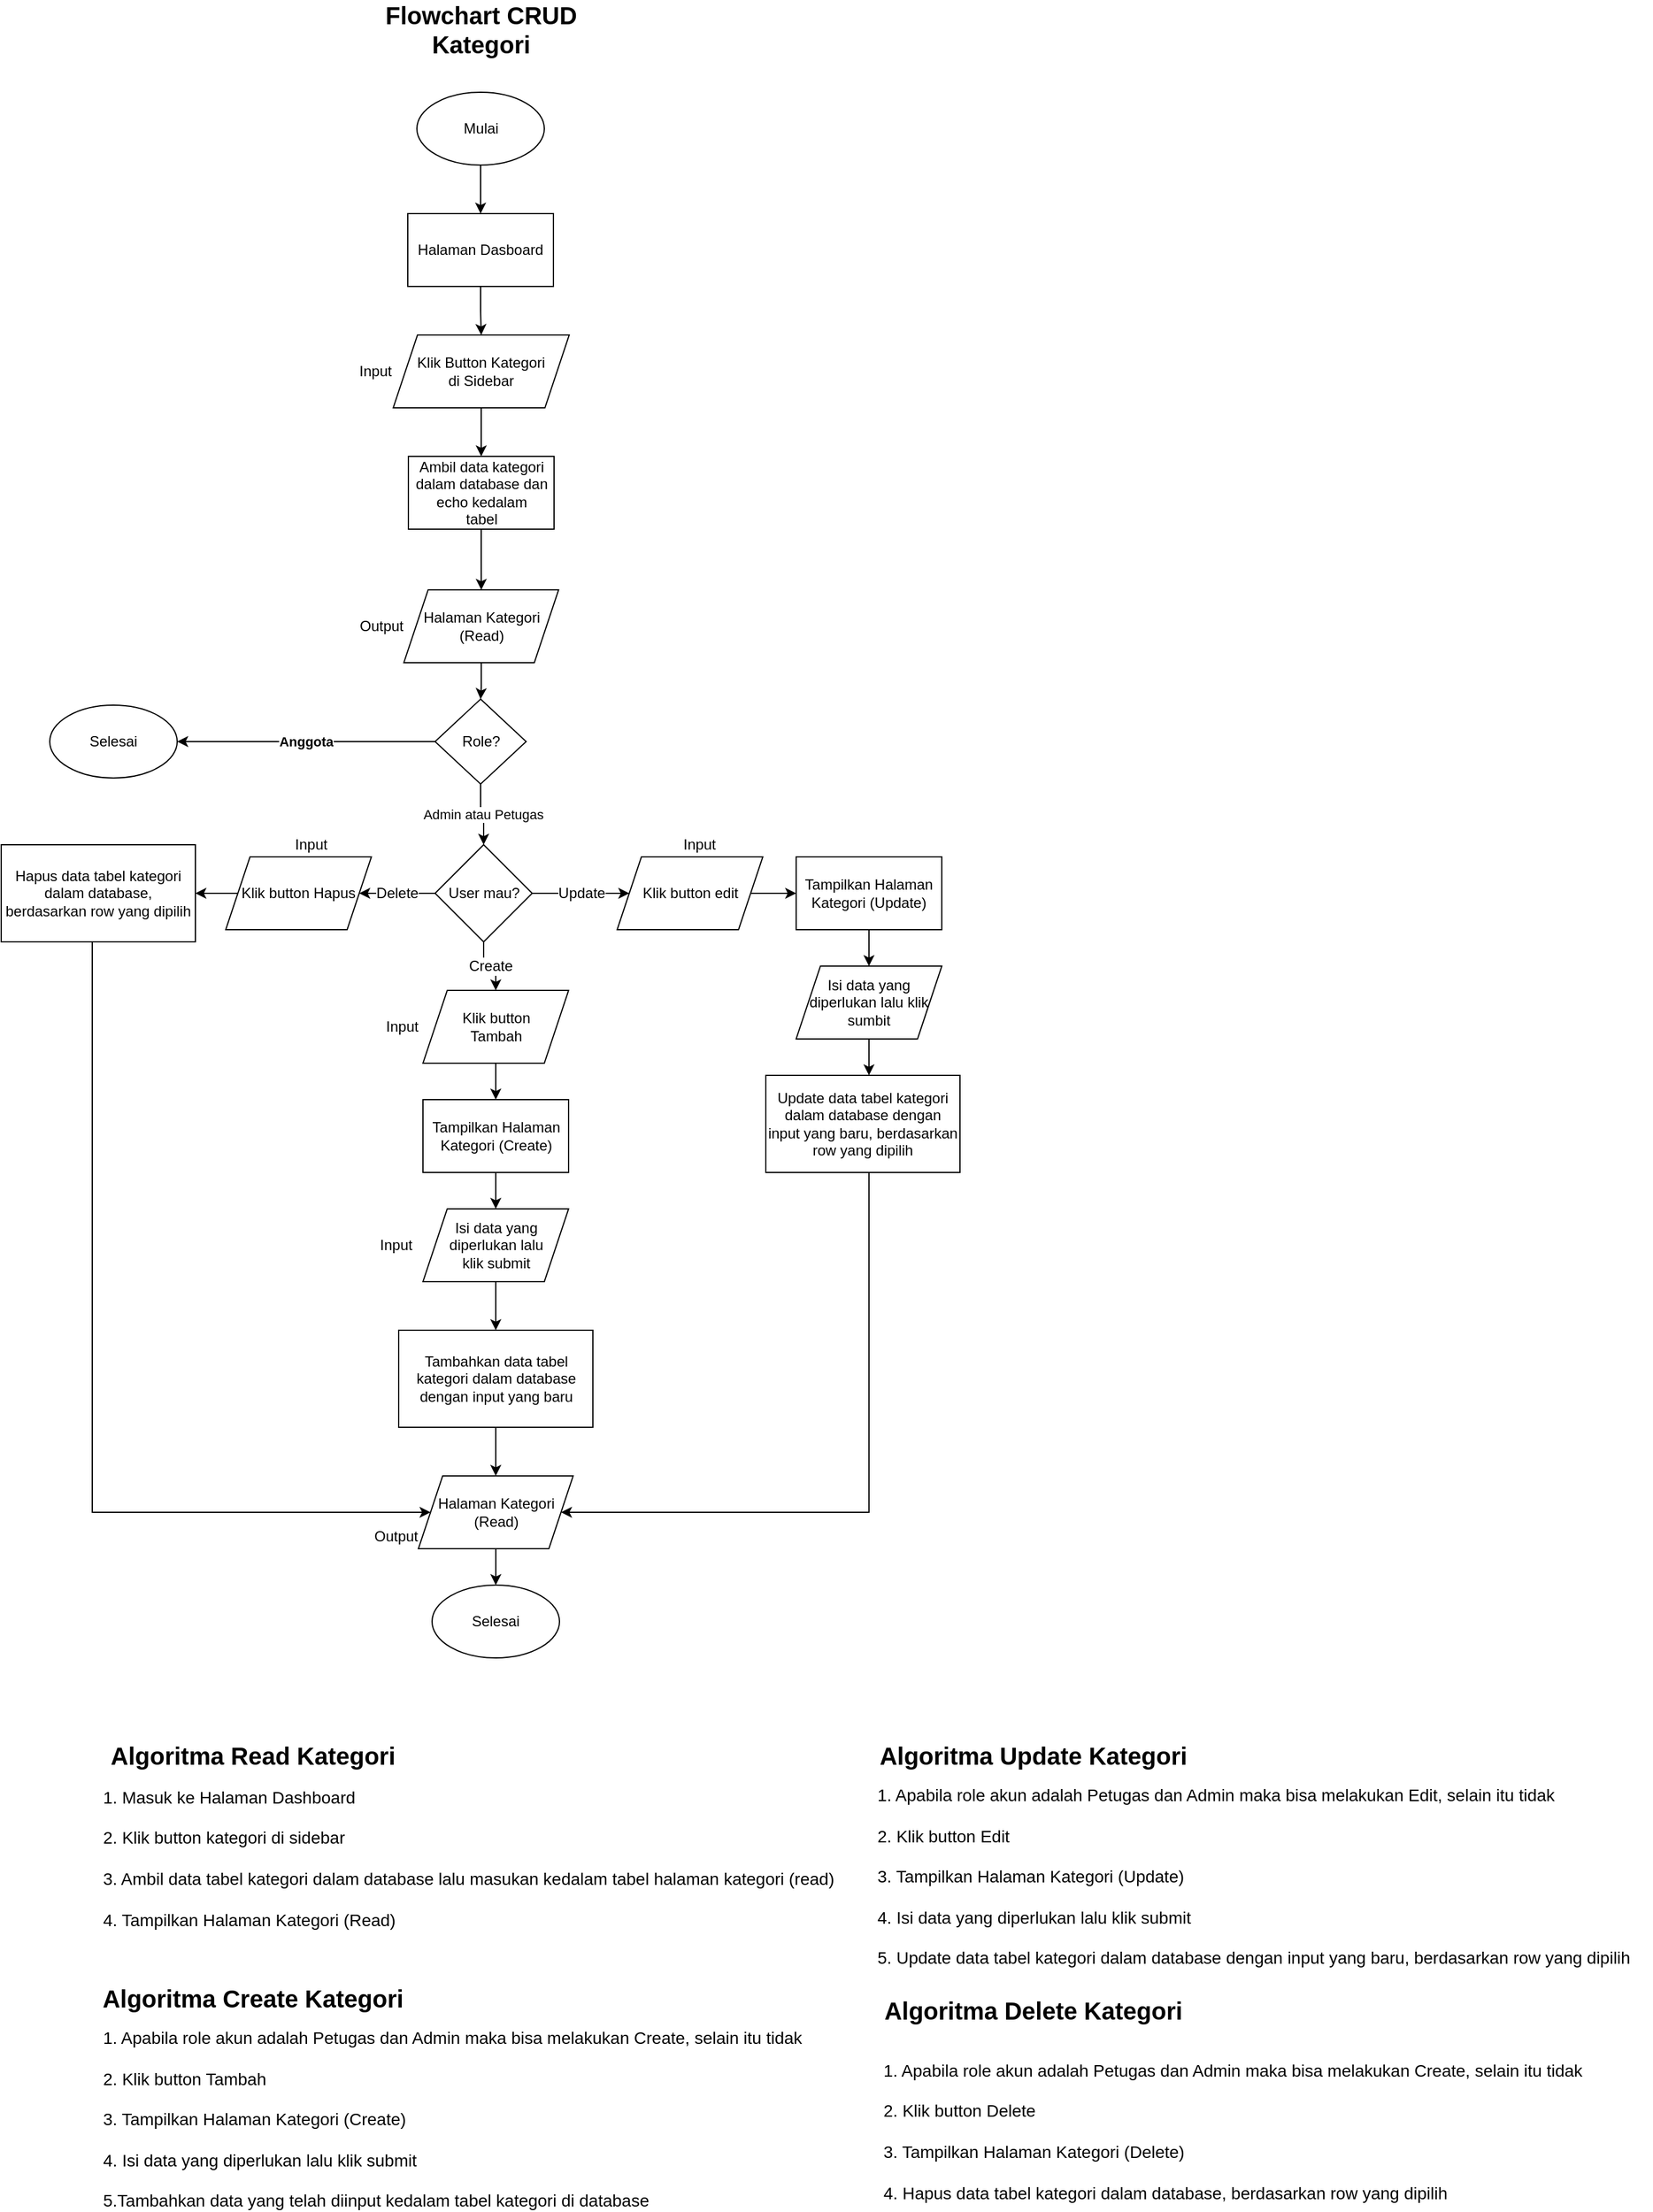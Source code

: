 <mxfile version="13.9.9" type="device"><diagram id="CCaRbNP2kXYmcCStP8WA" name="Page-1"><mxGraphModel dx="1422" dy="814" grid="1" gridSize="10" guides="1" tooltips="1" connect="1" arrows="1" fold="1" page="1" pageScale="1" pageWidth="850" pageHeight="1100" math="0" shadow="0"><root><mxCell id="0"/><mxCell id="1" parent="0"/><mxCell id="g8pnO09ahnUgTX-V19zm-67" value="" style="edgeStyle=orthogonalEdgeStyle;rounded=0;orthogonalLoop=1;jettySize=auto;html=1;fontSize=20;" edge="1" parent="1" source="g8pnO09ahnUgTX-V19zm-1" target="g8pnO09ahnUgTX-V19zm-66"><mxGeometry relative="1" as="geometry"/></mxCell><mxCell id="g8pnO09ahnUgTX-V19zm-1" value="Mulai" style="ellipse;whiteSpace=wrap;html=1;" vertex="1" parent="1"><mxGeometry x="362.5" y="80" width="105" height="60" as="geometry"/></mxCell><mxCell id="g8pnO09ahnUgTX-V19zm-3" value="&lt;span style=&quot;font-size: 20px&quot;&gt;&lt;b&gt;Flowchart CRUD&lt;br&gt;Kategori&lt;br&gt;&lt;/b&gt;&lt;/span&gt;" style="text;html=1;align=center;verticalAlign=middle;resizable=0;points=[];autosize=1;" vertex="1" parent="1"><mxGeometry x="330" y="8" width="170" height="40" as="geometry"/></mxCell><mxCell id="g8pnO09ahnUgTX-V19zm-29" value="Admin atau Petugas" style="edgeStyle=orthogonalEdgeStyle;rounded=0;orthogonalLoop=1;jettySize=auto;html=1;exitX=0.5;exitY=1;exitDx=0;exitDy=0;entryX=0.5;entryY=0;entryDx=0;entryDy=0;" edge="1" parent="1" source="g8pnO09ahnUgTX-V19zm-25" target="g8pnO09ahnUgTX-V19zm-80"><mxGeometry relative="1" as="geometry"><mxPoint x="415" y="700" as="sourcePoint"/><mxPoint x="415" y="730" as="targetPoint"/></mxGeometry></mxCell><mxCell id="g8pnO09ahnUgTX-V19zm-33" value="&lt;b&gt;Anggota&lt;/b&gt;" style="edgeStyle=orthogonalEdgeStyle;rounded=0;orthogonalLoop=1;jettySize=auto;html=1;" edge="1" parent="1" source="g8pnO09ahnUgTX-V19zm-25" target="g8pnO09ahnUgTX-V19zm-121"><mxGeometry relative="1" as="geometry"><mxPoint x="250" y="615" as="targetPoint"/></mxGeometry></mxCell><mxCell id="g8pnO09ahnUgTX-V19zm-25" value="Role?" style="rhombus;whiteSpace=wrap;html=1;" vertex="1" parent="1"><mxGeometry x="377.5" y="580" width="75" height="70" as="geometry"/></mxCell><mxCell id="g8pnO09ahnUgTX-V19zm-55" value="&lt;span style=&quot;font-size: 20px&quot;&gt;&lt;b&gt;Algoritma Read Kategori&lt;br&gt;&lt;/b&gt;&lt;/span&gt;" style="text;html=1;align=center;verticalAlign=middle;resizable=0;points=[];autosize=1;" vertex="1" parent="1"><mxGeometry x="101.5" y="1440" width="250" height="20" as="geometry"/></mxCell><mxCell id="g8pnO09ahnUgTX-V19zm-57" value="&lt;span style=&quot;font-size: 14px&quot;&gt;1. Masuk ke Halaman Dashboard&lt;br&gt;&lt;br&gt;2. Klik button kategori di sidebar&lt;br&gt;&lt;br&gt;3. Ambil data tabel kategori dalam database lalu masukan kedalam tabel halaman kategori (read)&lt;br&gt;&lt;br&gt;4. Tampilkan Halaman Kategori (Read)&lt;br&gt;&lt;/span&gt;" style="text;html=1;align=left;verticalAlign=middle;resizable=0;points=[];autosize=1;" vertex="1" parent="1"><mxGeometry x="101.5" y="1480" width="620" height="110" as="geometry"/></mxCell><mxCell id="g8pnO09ahnUgTX-V19zm-118" value="" style="edgeStyle=orthogonalEdgeStyle;rounded=0;orthogonalLoop=1;jettySize=auto;html=1;fontSize=12;" edge="1" parent="1" source="g8pnO09ahnUgTX-V19zm-66" target="g8pnO09ahnUgTX-V19zm-71"><mxGeometry relative="1" as="geometry"/></mxCell><mxCell id="g8pnO09ahnUgTX-V19zm-66" value="Halaman Dasboard" style="whiteSpace=wrap;html=1;" vertex="1" parent="1"><mxGeometry x="355" y="180" width="120" height="60" as="geometry"/></mxCell><mxCell id="g8pnO09ahnUgTX-V19zm-76" value="" style="edgeStyle=orthogonalEdgeStyle;rounded=0;orthogonalLoop=1;jettySize=auto;html=1;fontSize=20;" edge="1" parent="1" source="g8pnO09ahnUgTX-V19zm-71" target="g8pnO09ahnUgTX-V19zm-75"><mxGeometry relative="1" as="geometry"/></mxCell><mxCell id="g8pnO09ahnUgTX-V19zm-71" value="Klik Button Kategori&lt;br&gt;di Sidebar" style="shape=parallelogram;perimeter=parallelogramPerimeter;whiteSpace=wrap;html=1;fixedSize=1;" vertex="1" parent="1"><mxGeometry x="343" y="280" width="145" height="60" as="geometry"/></mxCell><mxCell id="g8pnO09ahnUgTX-V19zm-74" value="Input" style="text;html=1;align=center;verticalAlign=middle;resizable=0;points=[];autosize=1;" vertex="1" parent="1"><mxGeometry x="308" y="300" width="40" height="20" as="geometry"/></mxCell><mxCell id="g8pnO09ahnUgTX-V19zm-78" value="" style="edgeStyle=orthogonalEdgeStyle;rounded=0;orthogonalLoop=1;jettySize=auto;html=1;fontSize=20;" edge="1" parent="1" source="g8pnO09ahnUgTX-V19zm-75" target="g8pnO09ahnUgTX-V19zm-77"><mxGeometry relative="1" as="geometry"/></mxCell><mxCell id="g8pnO09ahnUgTX-V19zm-75" value="Ambil data kategori&lt;br&gt;dalam database dan echo kedalam&lt;br&gt;tabel" style="whiteSpace=wrap;html=1;" vertex="1" parent="1"><mxGeometry x="355.5" y="380" width="120" height="60" as="geometry"/></mxCell><mxCell id="g8pnO09ahnUgTX-V19zm-120" value="" style="edgeStyle=orthogonalEdgeStyle;rounded=0;orthogonalLoop=1;jettySize=auto;html=1;fontSize=12;" edge="1" parent="1" source="g8pnO09ahnUgTX-V19zm-77" target="g8pnO09ahnUgTX-V19zm-25"><mxGeometry relative="1" as="geometry"/></mxCell><mxCell id="g8pnO09ahnUgTX-V19zm-77" value="Halaman Kategori (Read)" style="shape=parallelogram;perimeter=parallelogramPerimeter;whiteSpace=wrap;html=1;fixedSize=1;" vertex="1" parent="1"><mxGeometry x="351.75" y="490" width="127.5" height="60" as="geometry"/></mxCell><mxCell id="g8pnO09ahnUgTX-V19zm-79" value="Output" style="text;html=1;align=center;verticalAlign=middle;resizable=0;points=[];autosize=1;" vertex="1" parent="1"><mxGeometry x="308" y="510" width="50" height="20" as="geometry"/></mxCell><mxCell id="g8pnO09ahnUgTX-V19zm-83" value="Update" style="edgeStyle=orthogonalEdgeStyle;rounded=0;orthogonalLoop=1;jettySize=auto;html=1;fontSize=12;" edge="1" parent="1" source="g8pnO09ahnUgTX-V19zm-80" target="g8pnO09ahnUgTX-V19zm-82"><mxGeometry relative="1" as="geometry"/></mxCell><mxCell id="g8pnO09ahnUgTX-V19zm-85" value="Delete" style="edgeStyle=orthogonalEdgeStyle;rounded=0;orthogonalLoop=1;jettySize=auto;html=1;fontSize=12;" edge="1" parent="1" source="g8pnO09ahnUgTX-V19zm-80" target="g8pnO09ahnUgTX-V19zm-84"><mxGeometry relative="1" as="geometry"/></mxCell><mxCell id="g8pnO09ahnUgTX-V19zm-87" value="Create" style="edgeStyle=orthogonalEdgeStyle;rounded=0;orthogonalLoop=1;jettySize=auto;html=1;fontSize=12;" edge="1" parent="1" source="g8pnO09ahnUgTX-V19zm-80" target="g8pnO09ahnUgTX-V19zm-86"><mxGeometry relative="1" as="geometry"/></mxCell><mxCell id="g8pnO09ahnUgTX-V19zm-80" value="User mau?" style="rhombus;whiteSpace=wrap;html=1;" vertex="1" parent="1"><mxGeometry x="377.5" y="700" width="80" height="80" as="geometry"/></mxCell><mxCell id="g8pnO09ahnUgTX-V19zm-93" value="" style="edgeStyle=orthogonalEdgeStyle;rounded=0;orthogonalLoop=1;jettySize=auto;html=1;fontSize=12;" edge="1" parent="1" source="g8pnO09ahnUgTX-V19zm-82" target="g8pnO09ahnUgTX-V19zm-92"><mxGeometry relative="1" as="geometry"/></mxCell><mxCell id="g8pnO09ahnUgTX-V19zm-82" value="Klik button edit" style="shape=parallelogram;perimeter=parallelogramPerimeter;whiteSpace=wrap;html=1;fixedSize=1;" vertex="1" parent="1"><mxGeometry x="527.5" y="710" width="120" height="60" as="geometry"/></mxCell><mxCell id="g8pnO09ahnUgTX-V19zm-116" value="" style="edgeStyle=orthogonalEdgeStyle;rounded=0;orthogonalLoop=1;jettySize=auto;html=1;fontSize=12;" edge="1" parent="1" source="g8pnO09ahnUgTX-V19zm-84" target="g8pnO09ahnUgTX-V19zm-90"><mxGeometry relative="1" as="geometry"/></mxCell><mxCell id="g8pnO09ahnUgTX-V19zm-84" value="Klik button Hapus" style="shape=parallelogram;perimeter=parallelogramPerimeter;whiteSpace=wrap;html=1;fixedSize=1;" vertex="1" parent="1"><mxGeometry x="205" y="710" width="120" height="60" as="geometry"/></mxCell><mxCell id="g8pnO09ahnUgTX-V19zm-99" value="" style="edgeStyle=orthogonalEdgeStyle;rounded=0;orthogonalLoop=1;jettySize=auto;html=1;fontSize=12;" edge="1" parent="1" source="g8pnO09ahnUgTX-V19zm-86" target="g8pnO09ahnUgTX-V19zm-98"><mxGeometry relative="1" as="geometry"/></mxCell><mxCell id="g8pnO09ahnUgTX-V19zm-86" value="Klik button &lt;br&gt;Tambah" style="shape=parallelogram;perimeter=parallelogramPerimeter;whiteSpace=wrap;html=1;fixedSize=1;" vertex="1" parent="1"><mxGeometry x="367.5" y="820" width="120" height="60" as="geometry"/></mxCell><mxCell id="g8pnO09ahnUgTX-V19zm-88" value="Input" style="text;html=1;align=center;verticalAlign=middle;resizable=0;points=[];autosize=1;" vertex="1" parent="1"><mxGeometry x="255" y="690" width="40" height="20" as="geometry"/></mxCell><mxCell id="g8pnO09ahnUgTX-V19zm-89" value="Input" style="text;html=1;align=center;verticalAlign=middle;resizable=0;points=[];autosize=1;" vertex="1" parent="1"><mxGeometry x="575" y="690" width="40" height="20" as="geometry"/></mxCell><mxCell id="g8pnO09ahnUgTX-V19zm-107" style="edgeStyle=orthogonalEdgeStyle;rounded=0;orthogonalLoop=1;jettySize=auto;html=1;fontSize=12;entryX=0;entryY=0.5;entryDx=0;entryDy=0;exitX=0.5;exitY=1;exitDx=0;exitDy=0;" edge="1" parent="1" source="g8pnO09ahnUgTX-V19zm-90" target="g8pnO09ahnUgTX-V19zm-106"><mxGeometry relative="1" as="geometry"><mxPoint x="95" y="1270" as="targetPoint"/><mxPoint x="100" y="810" as="sourcePoint"/><Array as="points"><mxPoint x="95" y="780"/><mxPoint x="95" y="1250"/></Array></mxGeometry></mxCell><mxCell id="g8pnO09ahnUgTX-V19zm-90" value="Hapus data tabel kategori dalam database, berdasarkan row yang dipilih" style="whiteSpace=wrap;html=1;" vertex="1" parent="1"><mxGeometry x="20" y="700" width="160" height="80" as="geometry"/></mxCell><mxCell id="g8pnO09ahnUgTX-V19zm-95" value="" style="edgeStyle=orthogonalEdgeStyle;rounded=0;orthogonalLoop=1;jettySize=auto;html=1;fontSize=12;" edge="1" parent="1" source="g8pnO09ahnUgTX-V19zm-92" target="g8pnO09ahnUgTX-V19zm-94"><mxGeometry relative="1" as="geometry"/></mxCell><mxCell id="g8pnO09ahnUgTX-V19zm-92" value="Tampilkan Halaman&lt;br&gt;Kategori (Update)" style="whiteSpace=wrap;html=1;" vertex="1" parent="1"><mxGeometry x="675" y="710" width="120" height="60" as="geometry"/></mxCell><mxCell id="g8pnO09ahnUgTX-V19zm-119" value="" style="edgeStyle=orthogonalEdgeStyle;rounded=0;orthogonalLoop=1;jettySize=auto;html=1;fontSize=12;" edge="1" parent="1" source="g8pnO09ahnUgTX-V19zm-94"><mxGeometry relative="1" as="geometry"><mxPoint x="735" y="890" as="targetPoint"/></mxGeometry></mxCell><mxCell id="g8pnO09ahnUgTX-V19zm-94" value="Isi data yang diperlukan lalu klik sumbit" style="shape=parallelogram;perimeter=parallelogramPerimeter;whiteSpace=wrap;html=1;fixedSize=1;" vertex="1" parent="1"><mxGeometry x="675" y="800" width="120" height="60" as="geometry"/></mxCell><mxCell id="g8pnO09ahnUgTX-V19zm-108" style="edgeStyle=orthogonalEdgeStyle;rounded=0;orthogonalLoop=1;jettySize=auto;html=1;entryX=1;entryY=0.5;entryDx=0;entryDy=0;fontSize=12;exitX=0.5;exitY=1;exitDx=0;exitDy=0;" edge="1" parent="1" target="g8pnO09ahnUgTX-V19zm-106"><mxGeometry relative="1" as="geometry"><mxPoint x="735" y="970" as="sourcePoint"/><Array as="points"><mxPoint x="735" y="1250"/></Array></mxGeometry></mxCell><mxCell id="g8pnO09ahnUgTX-V19zm-96" value="Update data tabel kategori dalam database dengan input yang baru, berdasarkan row yang dipilih" style="whiteSpace=wrap;html=1;" vertex="1" parent="1"><mxGeometry x="650" y="890" width="160" height="80" as="geometry"/></mxCell><mxCell id="g8pnO09ahnUgTX-V19zm-101" value="" style="edgeStyle=orthogonalEdgeStyle;rounded=0;orthogonalLoop=1;jettySize=auto;html=1;fontSize=12;" edge="1" parent="1" source="g8pnO09ahnUgTX-V19zm-98" target="g8pnO09ahnUgTX-V19zm-100"><mxGeometry relative="1" as="geometry"/></mxCell><mxCell id="g8pnO09ahnUgTX-V19zm-98" value="Tampilkan Halaman&lt;br&gt;Kategori (Create)" style="whiteSpace=wrap;html=1;" vertex="1" parent="1"><mxGeometry x="367.5" y="910" width="120" height="60" as="geometry"/></mxCell><mxCell id="g8pnO09ahnUgTX-V19zm-103" value="" style="edgeStyle=orthogonalEdgeStyle;rounded=0;orthogonalLoop=1;jettySize=auto;html=1;fontSize=12;" edge="1" parent="1" source="g8pnO09ahnUgTX-V19zm-100" target="g8pnO09ahnUgTX-V19zm-102"><mxGeometry relative="1" as="geometry"/></mxCell><mxCell id="g8pnO09ahnUgTX-V19zm-100" value="Isi data yang diperlukan lalu&lt;br&gt;klik submit" style="shape=parallelogram;perimeter=parallelogramPerimeter;whiteSpace=wrap;html=1;fixedSize=1;" vertex="1" parent="1"><mxGeometry x="367.5" y="1000" width="120" height="60" as="geometry"/></mxCell><mxCell id="g8pnO09ahnUgTX-V19zm-105" value="" style="edgeStyle=orthogonalEdgeStyle;rounded=0;orthogonalLoop=1;jettySize=auto;html=1;fontSize=12;entryX=0.5;entryY=0;entryDx=0;entryDy=0;" edge="1" parent="1" source="g8pnO09ahnUgTX-V19zm-102" target="g8pnO09ahnUgTX-V19zm-106"><mxGeometry relative="1" as="geometry"><mxPoint x="427.5" y="1210" as="targetPoint"/></mxGeometry></mxCell><mxCell id="g8pnO09ahnUgTX-V19zm-102" value="Tambahkan data tabel kategori dalam database dengan input yang baru" style="whiteSpace=wrap;html=1;" vertex="1" parent="1"><mxGeometry x="347.5" y="1100" width="160" height="80" as="geometry"/></mxCell><mxCell id="g8pnO09ahnUgTX-V19zm-113" value="" style="edgeStyle=orthogonalEdgeStyle;rounded=0;orthogonalLoop=1;jettySize=auto;html=1;fontSize=12;" edge="1" parent="1" source="g8pnO09ahnUgTX-V19zm-106" target="g8pnO09ahnUgTX-V19zm-112"><mxGeometry relative="1" as="geometry"/></mxCell><mxCell id="g8pnO09ahnUgTX-V19zm-106" value="Halaman Kategori (Read)" style="shape=parallelogram;perimeter=parallelogramPerimeter;whiteSpace=wrap;html=1;fixedSize=1;" vertex="1" parent="1"><mxGeometry x="363.75" y="1220" width="127.5" height="60" as="geometry"/></mxCell><mxCell id="g8pnO09ahnUgTX-V19zm-109" value="Input" style="text;html=1;align=center;verticalAlign=middle;resizable=0;points=[];autosize=1;fontSize=12;" vertex="1" parent="1"><mxGeometry x="330" y="840" width="40" height="20" as="geometry"/></mxCell><mxCell id="g8pnO09ahnUgTX-V19zm-110" value="Input" style="text;html=1;align=center;verticalAlign=middle;resizable=0;points=[];autosize=1;fontSize=12;" vertex="1" parent="1"><mxGeometry x="325" y="1020" width="40" height="20" as="geometry"/></mxCell><mxCell id="g8pnO09ahnUgTX-V19zm-111" value="Output" style="text;html=1;align=center;verticalAlign=middle;resizable=0;points=[];autosize=1;fontSize=12;" vertex="1" parent="1"><mxGeometry x="320" y="1260" width="50" height="20" as="geometry"/></mxCell><mxCell id="g8pnO09ahnUgTX-V19zm-112" value="Selesai" style="ellipse;whiteSpace=wrap;html=1;" vertex="1" parent="1"><mxGeometry x="375" y="1310" width="105" height="60" as="geometry"/></mxCell><mxCell id="g8pnO09ahnUgTX-V19zm-121" value="Selesai" style="ellipse;whiteSpace=wrap;html=1;" vertex="1" parent="1"><mxGeometry x="60" y="585" width="105" height="60" as="geometry"/></mxCell><mxCell id="g8pnO09ahnUgTX-V19zm-126" value="&lt;span style=&quot;font-size: 20px&quot;&gt;&lt;b&gt;Algoritma Create Kategori&lt;br&gt;&lt;/b&gt;&lt;/span&gt;" style="text;html=1;align=center;verticalAlign=middle;resizable=0;points=[];autosize=1;" vertex="1" parent="1"><mxGeometry x="96.5" y="1640" width="260" height="20" as="geometry"/></mxCell><mxCell id="g8pnO09ahnUgTX-V19zm-127" value="&lt;span style=&quot;font-size: 14px&quot;&gt;1. Apabila role akun adalah Petugas dan Admin maka bisa melakukan Create, selain itu tidak&lt;br&gt;&lt;br&gt;2. Klik button Tambah&lt;br&gt;&lt;br&gt;3. Tampilkan Halaman Kategori (Create)&lt;br&gt;&lt;br&gt;4. Isi data yang diperlukan lalu klik submit&lt;br&gt;&lt;br&gt;5.Tambahkan data yang telah diinput kedalam tabel kategori di database&lt;br&gt;&lt;/span&gt;" style="text;html=1;align=left;verticalAlign=middle;resizable=0;points=[];autosize=1;" vertex="1" parent="1"><mxGeometry x="101.5" y="1680" width="590" height="140" as="geometry"/></mxCell><mxCell id="g8pnO09ahnUgTX-V19zm-128" value="&lt;span style=&quot;font-size: 20px&quot;&gt;&lt;b&gt;Algoritma Update Kategori&lt;br&gt;&lt;/b&gt;&lt;/span&gt;" style="text;html=1;align=center;verticalAlign=middle;resizable=0;points=[];autosize=1;" vertex="1" parent="1"><mxGeometry x="735" y="1440" width="270" height="20" as="geometry"/></mxCell><mxCell id="g8pnO09ahnUgTX-V19zm-130" value="&lt;span style=&quot;font-size: 20px&quot;&gt;&lt;b&gt;Algoritma Delete Kategori&lt;br&gt;&lt;/b&gt;&lt;/span&gt;" style="text;html=1;align=center;verticalAlign=middle;resizable=0;points=[];autosize=1;" vertex="1" parent="1"><mxGeometry x="740" y="1650" width="260" height="20" as="geometry"/></mxCell><mxCell id="g8pnO09ahnUgTX-V19zm-131" value="&lt;span style=&quot;font-size: 14px&quot;&gt;1. Apabila role akun adalah Petugas dan Admin maka bisa melakukan Create, selain itu tidak&lt;br&gt;&lt;br&gt;2. Klik button Delete&lt;br&gt;&lt;br&gt;3. Tampilkan Halaman Kategori (Delete)&lt;br&gt;&lt;br&gt;4.&amp;nbsp;&lt;/span&gt;&lt;span style=&quot;text-align: center&quot;&gt;&lt;font style=&quot;font-size: 14px&quot;&gt;Hapus data tabel kategori dalam database, berdasarkan row yang dipilih&lt;/font&gt;&lt;/span&gt;&lt;span style=&quot;font-size: 14px&quot;&gt;&lt;br&gt;&lt;/span&gt;" style="text;html=1;align=left;verticalAlign=middle;resizable=0;points=[];autosize=1;" vertex="1" parent="1"><mxGeometry x="745" y="1705" width="590" height="110" as="geometry"/></mxCell><mxCell id="g8pnO09ahnUgTX-V19zm-132" value="&lt;span style=&quot;font-size: 14px&quot;&gt;1. Apabila role akun adalah Petugas dan Admin maka bisa melakukan Edit, selain itu tidak&lt;br&gt;&lt;br&gt;2. Klik button Edit&lt;br&gt;&lt;br&gt;3. Tampilkan Halaman Kategori (Update)&lt;br&gt;&lt;br&gt;4. Isi data yang diperlukan lalu klik submit&lt;br&gt;&lt;br&gt;5.&amp;nbsp;&lt;/span&gt;&lt;span style=&quot;text-align: center&quot;&gt;&lt;font style=&quot;font-size: 14px&quot;&gt;Update data tabel kategori dalam database dengan input yang baru, berdasarkan row yang dipilih&lt;/font&gt;&lt;/span&gt;&lt;span style=&quot;font-size: 14px&quot;&gt;&lt;br&gt;&lt;/span&gt;" style="text;html=1;align=left;verticalAlign=middle;resizable=0;points=[];autosize=1;" vertex="1" parent="1"><mxGeometry x="740" y="1480" width="640" height="140" as="geometry"/></mxCell></root></mxGraphModel></diagram></mxfile>